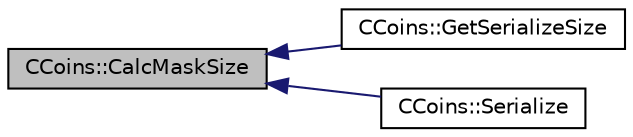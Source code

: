 digraph "CCoins::CalcMaskSize"
{
  edge [fontname="Helvetica",fontsize="10",labelfontname="Helvetica",labelfontsize="10"];
  node [fontname="Helvetica",fontsize="10",shape=record];
  rankdir="LR";
  Node16 [label="CCoins::CalcMaskSize",height=0.2,width=0.4,color="black", fillcolor="grey75", style="filled", fontcolor="black"];
  Node16 -> Node17 [dir="back",color="midnightblue",fontsize="10",style="solid",fontname="Helvetica"];
  Node17 [label="CCoins::GetSerializeSize",height=0.2,width=0.4,color="black", fillcolor="white", style="filled",URL="$class_c_coins.html#a63916fcdb2305c47e6360cf533c27438"];
  Node16 -> Node18 [dir="back",color="midnightblue",fontsize="10",style="solid",fontname="Helvetica"];
  Node18 [label="CCoins::Serialize",height=0.2,width=0.4,color="black", fillcolor="white", style="filled",URL="$class_c_coins.html#a7adea91f27b75755e8cfbc7c46fe3848"];
}
